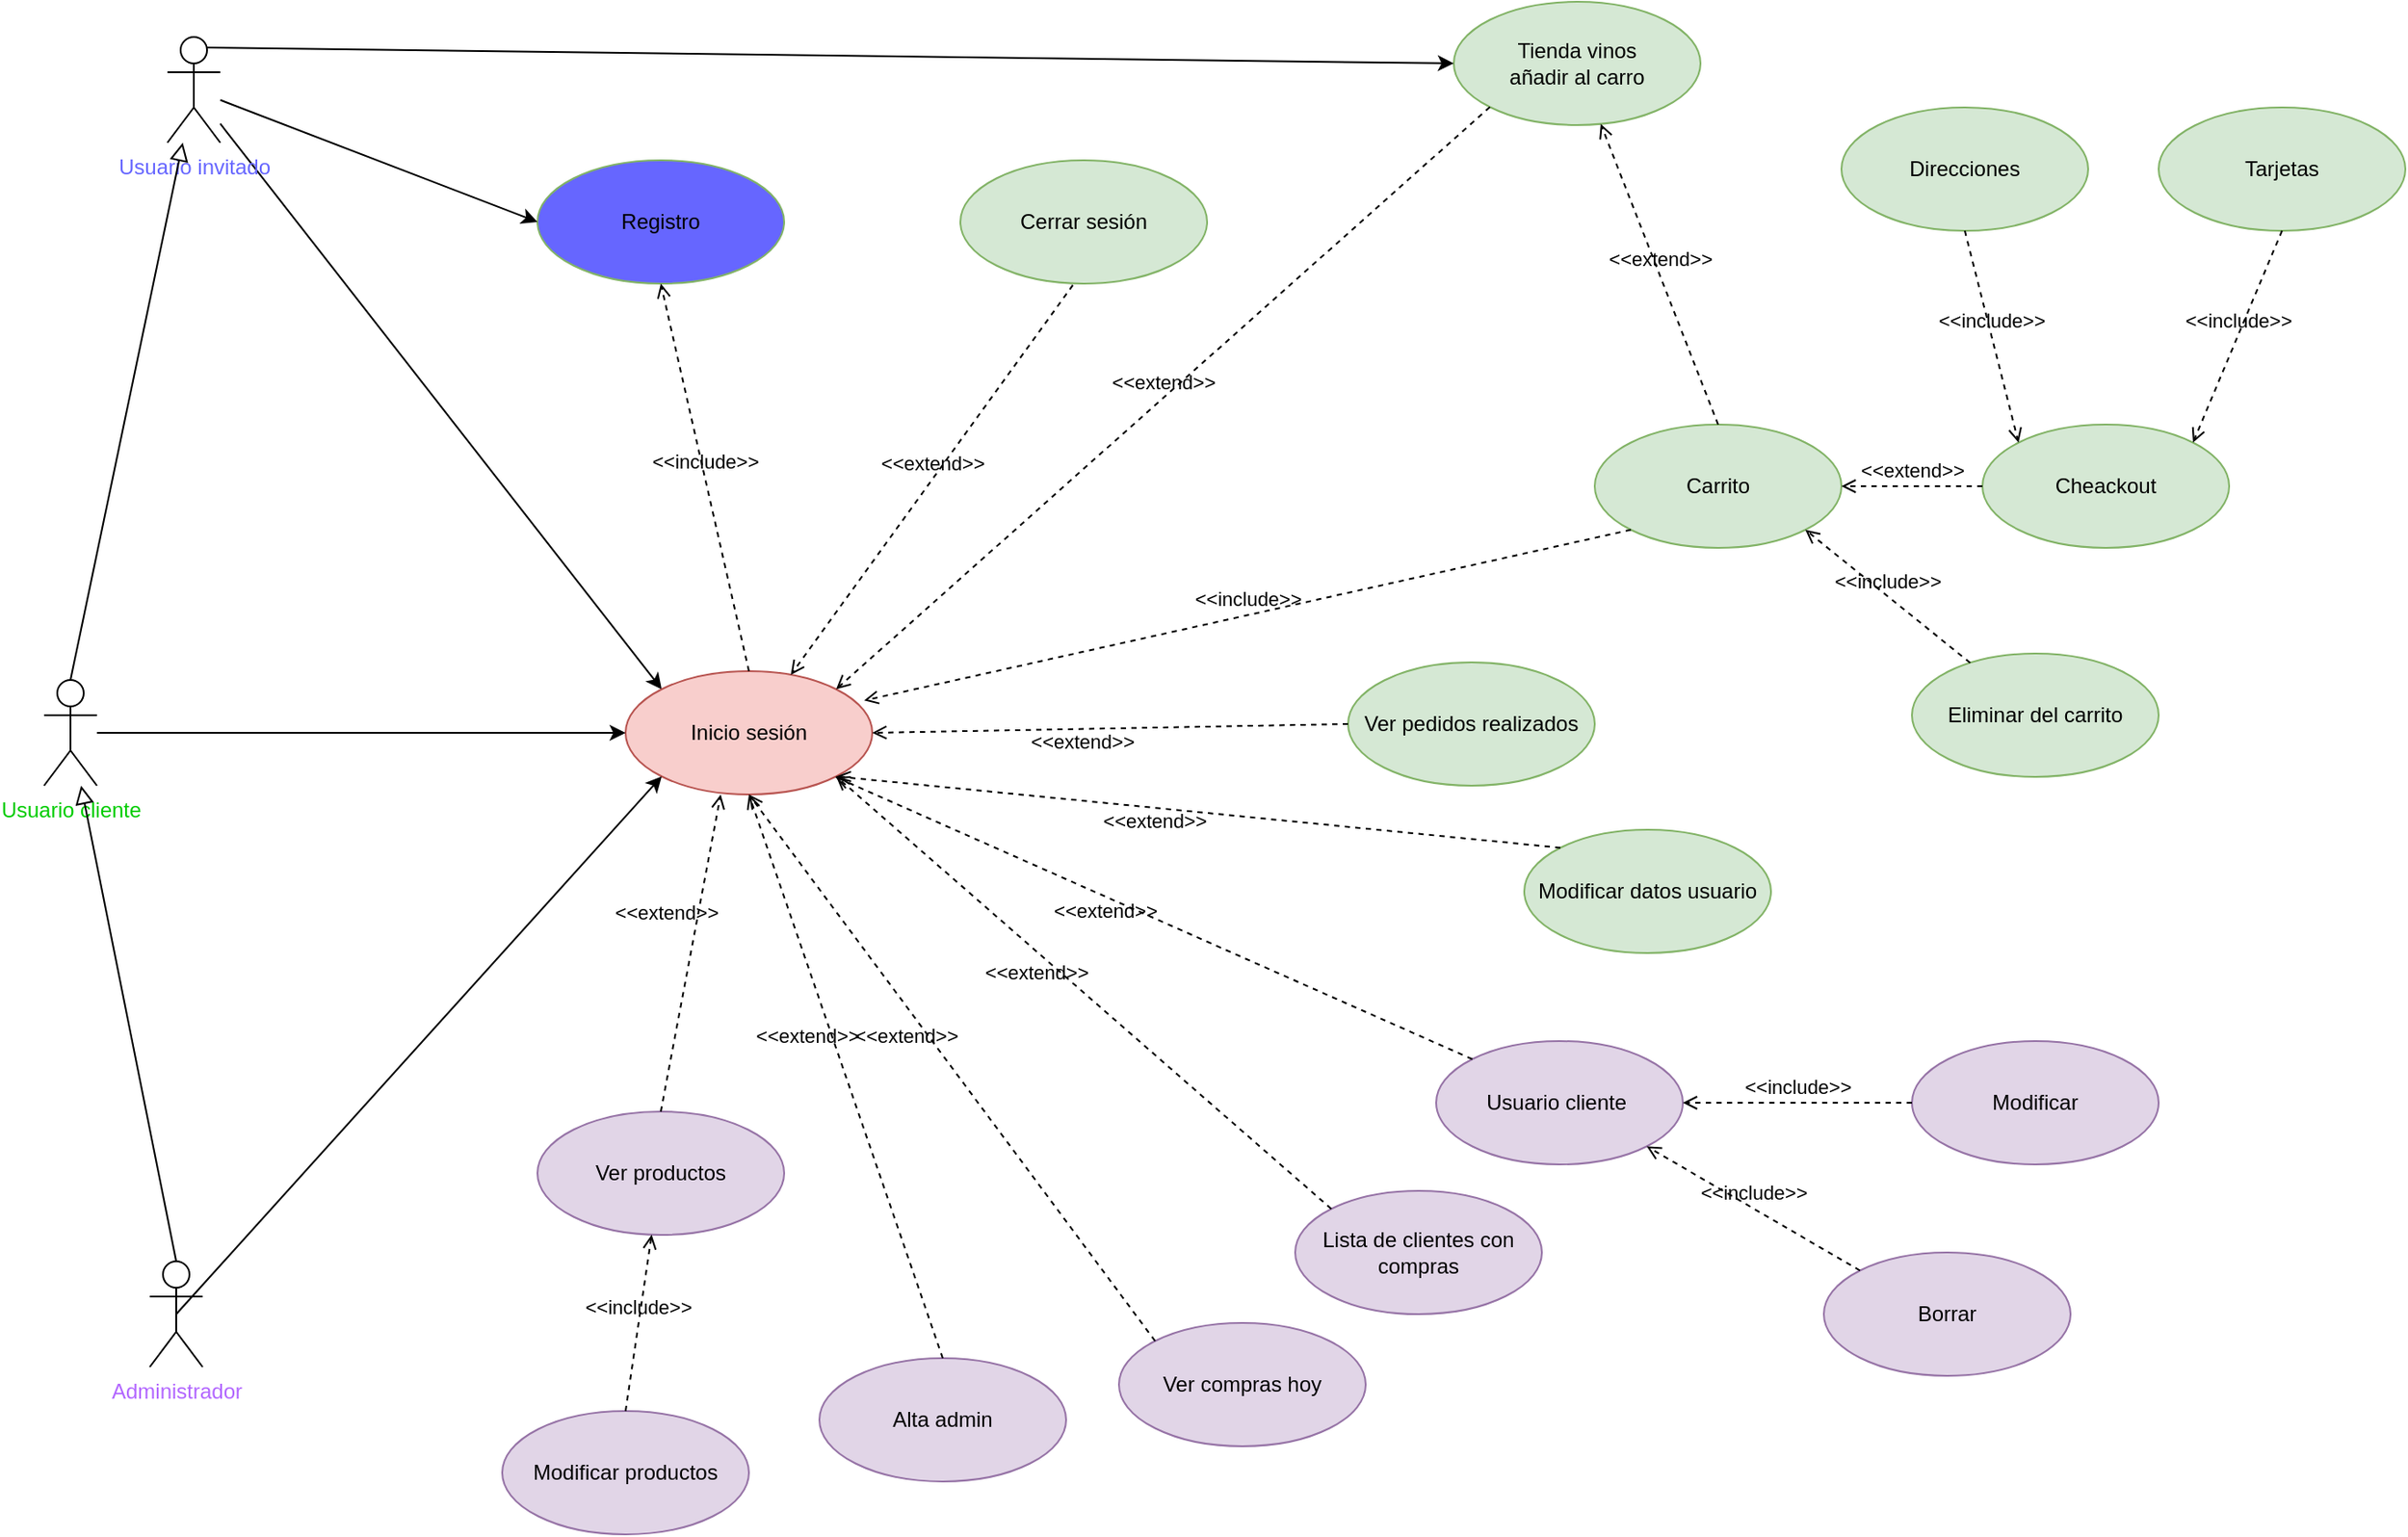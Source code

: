 <mxfile version="21.2.8" type="device">
  <diagram name="Página-1" id="1eOg2yv2-5yLqq-wgjRF">
    <mxGraphModel dx="2498" dy="2094" grid="1" gridSize="10" guides="1" tooltips="1" connect="1" arrows="1" fold="1" page="1" pageScale="1" pageWidth="827" pageHeight="1169" math="0" shadow="0">
      <root>
        <mxCell id="0" />
        <mxCell id="1" parent="0" />
        <mxCell id="ihicC-zqsx4sdmfY6xne-1" value="Registro" style="ellipse;whiteSpace=wrap;html=1;fillColor=#6666FF;strokeColor=#82b366;" parent="1" vertex="1">
          <mxGeometry x="-260" y="-70" width="140" height="70" as="geometry" />
        </mxCell>
        <mxCell id="ihicC-zqsx4sdmfY6xne-2" value="&lt;font color=&quot;#00cc00&quot;&gt;Usuario cliente&lt;/font&gt;" style="shape=umlActor;verticalLabelPosition=bottom;verticalAlign=top;html=1;" parent="1" vertex="1">
          <mxGeometry x="-540" y="225" width="30" height="60" as="geometry" />
        </mxCell>
        <mxCell id="ihicC-zqsx4sdmfY6xne-5" value="&lt;font color=&quot;#b266ff&quot;&gt;Administrador&lt;/font&gt;" style="shape=umlActor;verticalLabelPosition=bottom;verticalAlign=top;html=1;" parent="1" vertex="1">
          <mxGeometry x="-480" y="555" width="30" height="60" as="geometry" />
        </mxCell>
        <mxCell id="ihicC-zqsx4sdmfY6xne-9" value="" style="endArrow=classic;html=1;rounded=0;entryX=0;entryY=0;entryDx=0;entryDy=0;" parent="1" source="ihicC-zqsx4sdmfY6xne-60" target="ihicC-zqsx4sdmfY6xne-10" edge="1">
          <mxGeometry width="50" height="50" relative="1" as="geometry">
            <mxPoint x="-240" y="280" as="sourcePoint" />
            <mxPoint x="-190" y="230" as="targetPoint" />
          </mxGeometry>
        </mxCell>
        <mxCell id="ihicC-zqsx4sdmfY6xne-10" value="Inicio sesión" style="ellipse;whiteSpace=wrap;html=1;fillColor=#f8cecc;strokeColor=#b85450;" parent="1" vertex="1">
          <mxGeometry x="-210" y="220" width="140" height="70" as="geometry" />
        </mxCell>
        <mxCell id="ihicC-zqsx4sdmfY6xne-11" value="Cerrar sesión" style="ellipse;whiteSpace=wrap;html=1;fillColor=#d5e8d4;strokeColor=#82b366;" parent="1" vertex="1">
          <mxGeometry x="-20" y="-70" width="140" height="70" as="geometry" />
        </mxCell>
        <mxCell id="ihicC-zqsx4sdmfY6xne-12" value="&amp;lt;&amp;lt;extend&amp;gt;&amp;gt;" style="html=1;verticalAlign=bottom;labelBackgroundColor=none;endArrow=open;endFill=0;dashed=1;rounded=0;exitX=0.456;exitY=1.012;exitDx=0;exitDy=0;exitPerimeter=0;" parent="1" source="ihicC-zqsx4sdmfY6xne-11" target="ihicC-zqsx4sdmfY6xne-10" edge="1">
          <mxGeometry width="160" relative="1" as="geometry">
            <mxPoint x="10" y="10" as="sourcePoint" />
            <mxPoint x="-110" y="170" as="targetPoint" />
          </mxGeometry>
        </mxCell>
        <mxCell id="ihicC-zqsx4sdmfY6xne-14" value="&amp;lt;&amp;lt;include&amp;gt;&amp;gt;" style="html=1;verticalAlign=bottom;labelBackgroundColor=none;endArrow=open;endFill=0;dashed=1;rounded=0;entryX=0.5;entryY=1;entryDx=0;entryDy=0;exitX=0.5;exitY=0;exitDx=0;exitDy=0;" parent="1" source="ihicC-zqsx4sdmfY6xne-10" target="ihicC-zqsx4sdmfY6xne-1" edge="1">
          <mxGeometry width="160" relative="1" as="geometry">
            <mxPoint x="-80" y="160" as="sourcePoint" />
            <mxPoint x="70" y="170" as="targetPoint" />
          </mxGeometry>
        </mxCell>
        <mxCell id="ihicC-zqsx4sdmfY6xne-20" value="" style="endArrow=block;html=1;rounded=0;align=center;verticalAlign=bottom;endFill=0;labelBackgroundColor=none;endSize=8;exitX=0.5;exitY=0;exitDx=0;exitDy=0;exitPerimeter=0;" parent="1" source="ihicC-zqsx4sdmfY6xne-5" target="ihicC-zqsx4sdmfY6xne-2" edge="1">
          <mxGeometry relative="1" as="geometry">
            <mxPoint x="-365.53" y="320" as="sourcePoint" />
            <mxPoint x="-365.53" y="170" as="targetPoint" />
          </mxGeometry>
        </mxCell>
        <mxCell id="ihicC-zqsx4sdmfY6xne-21" value="" style="resizable=0;html=1;align=center;verticalAlign=top;labelBackgroundColor=none;" parent="ihicC-zqsx4sdmfY6xne-20" connectable="0" vertex="1">
          <mxGeometry relative="1" as="geometry" />
        </mxCell>
        <mxCell id="ihicC-zqsx4sdmfY6xne-22" value="" style="endArrow=classic;html=1;rounded=0;entryX=0;entryY=0.5;entryDx=0;entryDy=0;" parent="1" source="ihicC-zqsx4sdmfY6xne-2" target="ihicC-zqsx4sdmfY6xne-10" edge="1">
          <mxGeometry width="50" height="50" relative="1" as="geometry">
            <mxPoint x="-240" y="280" as="sourcePoint" />
            <mxPoint x="-130" y="375" as="targetPoint" />
            <Array as="points" />
          </mxGeometry>
        </mxCell>
        <mxCell id="ihicC-zqsx4sdmfY6xne-23" value="Tienda vinos&lt;br&gt;añadir al carro" style="ellipse;whiteSpace=wrap;html=1;fillColor=#d5e8d4;strokeColor=#82b366;" parent="1" vertex="1">
          <mxGeometry x="260" y="-160" width="140" height="70" as="geometry" />
        </mxCell>
        <mxCell id="ihicC-zqsx4sdmfY6xne-24" value="Alta admin" style="ellipse;whiteSpace=wrap;html=1;fillColor=#e1d5e7;strokeColor=#9673a6;" parent="1" vertex="1">
          <mxGeometry x="-100" y="610" width="140" height="70" as="geometry" />
        </mxCell>
        <mxCell id="ihicC-zqsx4sdmfY6xne-25" value="Carrito" style="ellipse;whiteSpace=wrap;html=1;fillColor=#d5e8d4;strokeColor=#82b366;" parent="1" vertex="1">
          <mxGeometry x="340" y="80" width="140" height="70" as="geometry" />
        </mxCell>
        <mxCell id="ihicC-zqsx4sdmfY6xne-26" value="Cheackout" style="ellipse;whiteSpace=wrap;html=1;fillColor=#d5e8d4;strokeColor=#82b366;" parent="1" vertex="1">
          <mxGeometry x="560" y="80" width="140" height="70" as="geometry" />
        </mxCell>
        <mxCell id="ihicC-zqsx4sdmfY6xne-27" value="&amp;lt;&amp;lt;extend&amp;gt;&amp;gt;" style="html=1;verticalAlign=bottom;labelBackgroundColor=none;endArrow=open;endFill=0;dashed=1;rounded=0;exitX=0.5;exitY=0;exitDx=0;exitDy=0;" parent="1" source="ihicC-zqsx4sdmfY6xne-25" target="ihicC-zqsx4sdmfY6xne-23" edge="1">
          <mxGeometry width="160" relative="1" as="geometry">
            <mxPoint x="300" y="120" as="sourcePoint" />
            <mxPoint x="230" y="265" as="targetPoint" />
          </mxGeometry>
        </mxCell>
        <mxCell id="ihicC-zqsx4sdmfY6xne-28" value="&amp;lt;&amp;lt;extend&amp;gt;&amp;gt;" style="html=1;verticalAlign=bottom;labelBackgroundColor=none;endArrow=open;endFill=0;dashed=1;rounded=0;exitX=0;exitY=1;exitDx=0;exitDy=0;entryX=1;entryY=0;entryDx=0;entryDy=0;" parent="1" source="ihicC-zqsx4sdmfY6xne-23" target="ihicC-zqsx4sdmfY6xne-10" edge="1">
          <mxGeometry width="160" relative="1" as="geometry">
            <mxPoint x="90" y="113.5" as="sourcePoint" />
            <mxPoint x="20" y="116.5" as="targetPoint" />
          </mxGeometry>
        </mxCell>
        <mxCell id="ihicC-zqsx4sdmfY6xne-29" value="Tarjetas" style="ellipse;whiteSpace=wrap;html=1;fillColor=#d5e8d4;strokeColor=#82b366;" parent="1" vertex="1">
          <mxGeometry x="660" y="-100" width="140" height="70" as="geometry" />
        </mxCell>
        <mxCell id="ihicC-zqsx4sdmfY6xne-30" value="Direcciones" style="ellipse;whiteSpace=wrap;html=1;fillColor=#d5e8d4;strokeColor=#82b366;" parent="1" vertex="1">
          <mxGeometry x="480" y="-100" width="140" height="70" as="geometry" />
        </mxCell>
        <mxCell id="ihicC-zqsx4sdmfY6xne-31" value="&amp;lt;&amp;lt;extend&amp;gt;&amp;gt;" style="html=1;verticalAlign=bottom;labelBackgroundColor=none;endArrow=open;endFill=0;dashed=1;rounded=0;exitX=0;exitY=0.5;exitDx=0;exitDy=0;entryX=1;entryY=0.5;entryDx=0;entryDy=0;" parent="1" source="ihicC-zqsx4sdmfY6xne-26" target="ihicC-zqsx4sdmfY6xne-25" edge="1">
          <mxGeometry width="160" relative="1" as="geometry">
            <mxPoint x="560" y="114.5" as="sourcePoint" />
            <mxPoint x="470" y="114.5" as="targetPoint" />
          </mxGeometry>
        </mxCell>
        <mxCell id="ihicC-zqsx4sdmfY6xne-34" value="Eliminar del carrito" style="ellipse;whiteSpace=wrap;html=1;fillColor=#d5e8d4;strokeColor=#82b366;" parent="1" vertex="1">
          <mxGeometry x="520" y="210" width="140" height="70" as="geometry" />
        </mxCell>
        <mxCell id="ihicC-zqsx4sdmfY6xne-36" value="Ver pedidos realizados" style="ellipse;whiteSpace=wrap;html=1;fillColor=#d5e8d4;strokeColor=#82b366;" parent="1" vertex="1">
          <mxGeometry x="200" y="215" width="140" height="70" as="geometry" />
        </mxCell>
        <mxCell id="ihicC-zqsx4sdmfY6xne-37" value="&amp;lt;&amp;lt;extend&amp;gt;&amp;gt;" style="html=1;verticalAlign=bottom;labelBackgroundColor=none;endArrow=open;endFill=0;dashed=1;rounded=0;exitX=0;exitY=0.5;exitDx=0;exitDy=0;entryX=1;entryY=0.5;entryDx=0;entryDy=0;" parent="1" source="ihicC-zqsx4sdmfY6xne-36" target="ihicC-zqsx4sdmfY6xne-10" edge="1">
          <mxGeometry x="0.117" y="16" width="160" relative="1" as="geometry">
            <mxPoint x="100" y="123.5" as="sourcePoint" />
            <mxPoint x="10" y="125" as="targetPoint" />
            <mxPoint as="offset" />
          </mxGeometry>
        </mxCell>
        <mxCell id="ihicC-zqsx4sdmfY6xne-38" value="Modificar datos usuario" style="ellipse;whiteSpace=wrap;html=1;fillColor=#d5e8d4;strokeColor=#82b366;" parent="1" vertex="1">
          <mxGeometry x="300" y="310" width="140" height="70" as="geometry" />
        </mxCell>
        <mxCell id="ihicC-zqsx4sdmfY6xne-39" value="&amp;lt;&amp;lt;extend&amp;gt;&amp;gt;" style="html=1;verticalAlign=bottom;labelBackgroundColor=none;endArrow=open;endFill=0;dashed=1;rounded=0;exitX=0;exitY=0;exitDx=0;exitDy=0;entryX=1;entryY=1;entryDx=0;entryDy=0;" parent="1" source="ihicC-zqsx4sdmfY6xne-38" target="ihicC-zqsx4sdmfY6xne-10" edge="1">
          <mxGeometry x="0.117" y="16" width="160" relative="1" as="geometry">
            <mxPoint x="101" y="277.5" as="sourcePoint" />
            <mxPoint x="-70" y="170" as="targetPoint" />
            <mxPoint as="offset" />
          </mxGeometry>
        </mxCell>
        <mxCell id="ihicC-zqsx4sdmfY6xne-41" value="Ver productos" style="ellipse;whiteSpace=wrap;html=1;fillColor=#e1d5e7;strokeColor=#9673a6;" parent="1" vertex="1">
          <mxGeometry x="-260" y="470" width="140" height="70" as="geometry" />
        </mxCell>
        <mxCell id="ihicC-zqsx4sdmfY6xne-42" value="Ver compras hoy" style="ellipse;whiteSpace=wrap;html=1;fillColor=#e1d5e7;strokeColor=#9673a6;" parent="1" vertex="1">
          <mxGeometry x="70" y="590" width="140" height="70" as="geometry" />
        </mxCell>
        <mxCell id="ihicC-zqsx4sdmfY6xne-43" value="" style="endArrow=classic;html=1;rounded=0;entryX=0;entryY=1;entryDx=0;entryDy=0;exitX=0.5;exitY=0.5;exitDx=0;exitDy=0;exitPerimeter=0;" parent="1" source="ihicC-zqsx4sdmfY6xne-5" target="ihicC-zqsx4sdmfY6xne-10" edge="1">
          <mxGeometry width="50" height="50" relative="1" as="geometry">
            <mxPoint x="-340" y="141" as="sourcePoint" />
            <mxPoint x="-180" y="255" as="targetPoint" />
            <Array as="points" />
          </mxGeometry>
        </mxCell>
        <mxCell id="ihicC-zqsx4sdmfY6xne-44" value="&amp;lt;&amp;lt;include&amp;gt;&amp;gt;" style="html=1;verticalAlign=bottom;labelBackgroundColor=none;endArrow=open;endFill=0;dashed=1;rounded=0;exitX=0.5;exitY=1;exitDx=0;exitDy=0;entryX=0;entryY=0;entryDx=0;entryDy=0;" parent="1" source="ihicC-zqsx4sdmfY6xne-30" target="ihicC-zqsx4sdmfY6xne-26" edge="1">
          <mxGeometry width="160" relative="1" as="geometry">
            <mxPoint x="470" y="-31.05" as="sourcePoint" />
            <mxPoint x="630" y="-31.05" as="targetPoint" />
          </mxGeometry>
        </mxCell>
        <mxCell id="ihicC-zqsx4sdmfY6xne-45" value="&amp;lt;&amp;lt;include&amp;gt;&amp;gt;" style="html=1;verticalAlign=bottom;labelBackgroundColor=none;endArrow=open;endFill=0;dashed=1;rounded=0;exitX=0.5;exitY=1;exitDx=0;exitDy=0;entryX=1;entryY=0;entryDx=0;entryDy=0;" parent="1" source="ihicC-zqsx4sdmfY6xne-29" target="ihicC-zqsx4sdmfY6xne-26" edge="1">
          <mxGeometry width="160" relative="1" as="geometry">
            <mxPoint x="490" y="-20" as="sourcePoint" />
            <mxPoint x="608" y="94" as="targetPoint" />
          </mxGeometry>
        </mxCell>
        <mxCell id="ihicC-zqsx4sdmfY6xne-46" value="&amp;lt;&amp;lt;extend&amp;gt;&amp;gt;" style="html=1;verticalAlign=bottom;labelBackgroundColor=none;endArrow=open;endFill=0;dashed=1;rounded=0;exitX=0.5;exitY=0;exitDx=0;exitDy=0;entryX=1;entryY=1;entryDx=0;entryDy=0;" parent="1" source="ihicC-zqsx4sdmfY6xne-41" edge="1">
          <mxGeometry x="0.117" y="16" width="160" relative="1" as="geometry">
            <mxPoint x="256" y="330" as="sourcePoint" />
            <mxPoint x="-156" y="290" as="targetPoint" />
            <mxPoint as="offset" />
          </mxGeometry>
        </mxCell>
        <mxCell id="ihicC-zqsx4sdmfY6xne-47" value="Modificar productos" style="ellipse;whiteSpace=wrap;html=1;fillColor=#e1d5e7;strokeColor=#9673a6;" parent="1" vertex="1">
          <mxGeometry x="-280" y="640" width="140" height="70" as="geometry" />
        </mxCell>
        <mxCell id="ihicC-zqsx4sdmfY6xne-48" value="&amp;lt;&amp;lt;include&amp;gt;&amp;gt;" style="html=1;verticalAlign=bottom;labelBackgroundColor=none;endArrow=open;endFill=0;dashed=1;rounded=0;entryX=1;entryY=1;entryDx=0;entryDy=0;" parent="1" source="ihicC-zqsx4sdmfY6xne-34" target="ihicC-zqsx4sdmfY6xne-25" edge="1">
          <mxGeometry width="160" relative="1" as="geometry">
            <mxPoint x="530" y="190" as="sourcePoint" />
            <mxPoint x="470" y="300" as="targetPoint" />
          </mxGeometry>
        </mxCell>
        <mxCell id="ihicC-zqsx4sdmfY6xne-49" value="&amp;lt;&amp;lt;include&amp;gt;&amp;gt;" style="html=1;verticalAlign=bottom;labelBackgroundColor=none;endArrow=open;endFill=0;dashed=1;rounded=0;exitX=0.5;exitY=0;exitDx=0;exitDy=0;" parent="1" source="ihicC-zqsx4sdmfY6xne-47" target="ihicC-zqsx4sdmfY6xne-41" edge="1">
          <mxGeometry width="160" relative="1" as="geometry">
            <mxPoint x="-160" y="600" as="sourcePoint" />
            <mxPoint x="-59" y="720" as="targetPoint" />
          </mxGeometry>
        </mxCell>
        <mxCell id="ihicC-zqsx4sdmfY6xne-50" value="&amp;lt;&amp;lt;extend&amp;gt;&amp;gt;" style="html=1;verticalAlign=bottom;labelBackgroundColor=none;endArrow=open;endFill=0;dashed=1;rounded=0;exitX=0.5;exitY=0;exitDx=0;exitDy=0;entryX=0.5;entryY=1;entryDx=0;entryDy=0;" parent="1" source="ihicC-zqsx4sdmfY6xne-24" target="ihicC-zqsx4sdmfY6xne-10" edge="1">
          <mxGeometry x="0.117" y="16" width="160" relative="1" as="geometry">
            <mxPoint x="30" y="480" as="sourcePoint" />
            <mxPoint x="34" y="300" as="targetPoint" />
            <mxPoint as="offset" />
          </mxGeometry>
        </mxCell>
        <mxCell id="ihicC-zqsx4sdmfY6xne-51" value="&amp;lt;&amp;lt;extend&amp;gt;&amp;gt;" style="html=1;verticalAlign=bottom;labelBackgroundColor=none;endArrow=open;endFill=0;dashed=1;rounded=0;exitX=0;exitY=0;exitDx=0;exitDy=0;entryX=0.5;entryY=1;entryDx=0;entryDy=0;" parent="1" source="ihicC-zqsx4sdmfY6xne-42" target="ihicC-zqsx4sdmfY6xne-10" edge="1">
          <mxGeometry x="0.117" y="16" width="160" relative="1" as="geometry">
            <mxPoint x="200" y="585" as="sourcePoint" />
            <mxPoint x="80" y="275" as="targetPoint" />
            <mxPoint as="offset" />
          </mxGeometry>
        </mxCell>
        <mxCell id="ihicC-zqsx4sdmfY6xne-52" value="Lista de clientes con compras" style="ellipse;whiteSpace=wrap;html=1;fillColor=#e1d5e7;strokeColor=#9673a6;" parent="1" vertex="1">
          <mxGeometry x="170" y="515" width="140" height="70" as="geometry" />
        </mxCell>
        <mxCell id="ihicC-zqsx4sdmfY6xne-53" value="&amp;lt;&amp;lt;extend&amp;gt;&amp;gt;" style="html=1;verticalAlign=bottom;labelBackgroundColor=none;endArrow=open;endFill=0;dashed=1;rounded=0;exitX=0;exitY=0;exitDx=0;exitDy=0;entryX=1;entryY=1;entryDx=0;entryDy=0;" parent="1" source="ihicC-zqsx4sdmfY6xne-52" target="ihicC-zqsx4sdmfY6xne-10" edge="1">
          <mxGeometry x="0.117" y="16" width="160" relative="1" as="geometry">
            <mxPoint x="151" y="590" as="sourcePoint" />
            <mxPoint x="-90" y="300" as="targetPoint" />
            <mxPoint as="offset" />
          </mxGeometry>
        </mxCell>
        <mxCell id="ihicC-zqsx4sdmfY6xne-54" value="Usuario cliente&amp;nbsp;" style="ellipse;whiteSpace=wrap;html=1;fillColor=#e1d5e7;strokeColor=#9673a6;" parent="1" vertex="1">
          <mxGeometry x="250" y="430" width="140" height="70" as="geometry" />
        </mxCell>
        <mxCell id="ihicC-zqsx4sdmfY6xne-55" value="&amp;lt;&amp;lt;extend&amp;gt;&amp;gt;" style="html=1;verticalAlign=bottom;labelBackgroundColor=none;endArrow=open;endFill=0;dashed=1;rounded=0;exitX=0;exitY=0;exitDx=0;exitDy=0;entryX=1;entryY=1;entryDx=0;entryDy=0;" parent="1" source="ihicC-zqsx4sdmfY6xne-54" edge="1">
          <mxGeometry x="0.117" y="16" width="160" relative="1" as="geometry">
            <mxPoint x="191" y="525" as="sourcePoint" />
            <mxPoint x="-91" y="280" as="targetPoint" />
            <mxPoint as="offset" />
          </mxGeometry>
        </mxCell>
        <mxCell id="ihicC-zqsx4sdmfY6xne-56" value="Modificar" style="ellipse;whiteSpace=wrap;html=1;fillColor=#e1d5e7;strokeColor=#9673a6;" parent="1" vertex="1">
          <mxGeometry x="520" y="430" width="140" height="70" as="geometry" />
        </mxCell>
        <mxCell id="ihicC-zqsx4sdmfY6xne-57" value="Borrar" style="ellipse;whiteSpace=wrap;html=1;fillColor=#e1d5e7;strokeColor=#9673a6;" parent="1" vertex="1">
          <mxGeometry x="470" y="550" width="140" height="70" as="geometry" />
        </mxCell>
        <mxCell id="ihicC-zqsx4sdmfY6xne-58" value="&amp;lt;&amp;lt;include&amp;gt;&amp;gt;" style="html=1;verticalAlign=bottom;labelBackgroundColor=none;endArrow=open;endFill=0;dashed=1;rounded=0;exitX=0;exitY=0.5;exitDx=0;exitDy=0;entryX=1;entryY=0.5;entryDx=0;entryDy=0;" parent="1" source="ihicC-zqsx4sdmfY6xne-56" target="ihicC-zqsx4sdmfY6xne-54" edge="1">
          <mxGeometry width="160" relative="1" as="geometry">
            <mxPoint x="500" y="450" as="sourcePoint" />
            <mxPoint x="515" y="350" as="targetPoint" />
          </mxGeometry>
        </mxCell>
        <mxCell id="ihicC-zqsx4sdmfY6xne-59" value="&amp;lt;&amp;lt;include&amp;gt;&amp;gt;" style="html=1;verticalAlign=bottom;labelBackgroundColor=none;endArrow=open;endFill=0;dashed=1;rounded=0;exitX=0;exitY=0;exitDx=0;exitDy=0;entryX=1;entryY=1;entryDx=0;entryDy=0;" parent="1" source="ihicC-zqsx4sdmfY6xne-57" target="ihicC-zqsx4sdmfY6xne-54" edge="1">
          <mxGeometry width="160" relative="1" as="geometry">
            <mxPoint x="530" y="475" as="sourcePoint" />
            <mxPoint x="400" y="475" as="targetPoint" />
          </mxGeometry>
        </mxCell>
        <mxCell id="ihicC-zqsx4sdmfY6xne-60" value="&lt;font color=&quot;#6666ff&quot;&gt;Usuario invitado&lt;/font&gt;" style="shape=umlActor;verticalLabelPosition=bottom;verticalAlign=top;html=1;" parent="1" vertex="1">
          <mxGeometry x="-470" y="-140" width="30" height="60" as="geometry" />
        </mxCell>
        <mxCell id="ihicC-zqsx4sdmfY6xne-61" value="" style="endArrow=block;html=1;rounded=0;align=center;verticalAlign=bottom;endFill=0;labelBackgroundColor=none;endSize=8;exitX=0.5;exitY=0;exitDx=0;exitDy=0;exitPerimeter=0;" parent="1" source="ihicC-zqsx4sdmfY6xne-2" target="ihicC-zqsx4sdmfY6xne-60" edge="1">
          <mxGeometry relative="1" as="geometry">
            <mxPoint x="-365" y="190" as="sourcePoint" />
            <mxPoint x="-365.53" y="-100" as="targetPoint" />
          </mxGeometry>
        </mxCell>
        <mxCell id="ihicC-zqsx4sdmfY6xne-62" value="" style="resizable=0;html=1;align=center;verticalAlign=top;labelBackgroundColor=none;" parent="ihicC-zqsx4sdmfY6xne-61" connectable="0" vertex="1">
          <mxGeometry relative="1" as="geometry" />
        </mxCell>
        <mxCell id="ihicC-zqsx4sdmfY6xne-66" value="" style="endArrow=classic;html=1;rounded=0;entryX=0;entryY=0.5;entryDx=0;entryDy=0;" parent="1" source="ihicC-zqsx4sdmfY6xne-60" target="ihicC-zqsx4sdmfY6xne-1" edge="1">
          <mxGeometry width="50" height="50" relative="1" as="geometry">
            <mxPoint x="-430" y="-10" as="sourcePoint" />
            <mxPoint x="-179" y="240" as="targetPoint" />
          </mxGeometry>
        </mxCell>
        <mxCell id="ihicC-zqsx4sdmfY6xne-68" value="&amp;lt;&amp;lt;include&amp;gt;&amp;gt;" style="html=1;verticalAlign=bottom;labelBackgroundColor=none;endArrow=open;endFill=0;dashed=1;rounded=0;exitX=0;exitY=1;exitDx=0;exitDy=0;entryX=0.967;entryY=0.238;entryDx=0;entryDy=0;entryPerimeter=0;" parent="1" target="ihicC-zqsx4sdmfY6xne-10" edge="1" source="ihicC-zqsx4sdmfY6xne-25">
          <mxGeometry width="160" relative="1" as="geometry">
            <mxPoint x="320" y="120" as="sourcePoint" />
            <mxPoint x="260" y="230" as="targetPoint" />
          </mxGeometry>
        </mxCell>
        <mxCell id="ihicC-zqsx4sdmfY6xne-69" value="" style="endArrow=classic;html=1;rounded=0;entryX=0;entryY=0.5;entryDx=0;entryDy=0;exitX=0.75;exitY=0.1;exitDx=0;exitDy=0;exitPerimeter=0;" parent="1" target="ihicC-zqsx4sdmfY6xne-23" edge="1" source="ihicC-zqsx4sdmfY6xne-60">
          <mxGeometry width="50" height="50" relative="1" as="geometry">
            <mxPoint x="-440" y="-20" as="sourcePoint" />
            <mxPoint x="-260" y="-20" as="targetPoint" />
          </mxGeometry>
        </mxCell>
      </root>
    </mxGraphModel>
  </diagram>
</mxfile>
